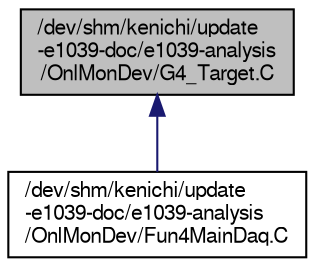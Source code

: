 digraph "/dev/shm/kenichi/update-e1039-doc/e1039-analysis/OnlMonDev/G4_Target.C"
{
  bgcolor="transparent";
  edge [fontname="FreeSans",fontsize="10",labelfontname="FreeSans",labelfontsize="10"];
  node [fontname="FreeSans",fontsize="10",shape=record];
  Node1 [label="/dev/shm/kenichi/update\l-e1039-doc/e1039-analysis\l/OnlMonDev/G4_Target.C",height=0.2,width=0.4,color="black", fillcolor="grey75", style="filled" fontcolor="black"];
  Node1 -> Node2 [dir="back",color="midnightblue",fontsize="10",style="solid",fontname="FreeSans"];
  Node2 [label="/dev/shm/kenichi/update\l-e1039-doc/e1039-analysis\l/OnlMonDev/Fun4MainDaq.C",height=0.2,width=0.4,color="black",URL="$de/d00/e1039-analysis_2OnlMonDev_2Fun4MainDaq_8C.html"];
}
